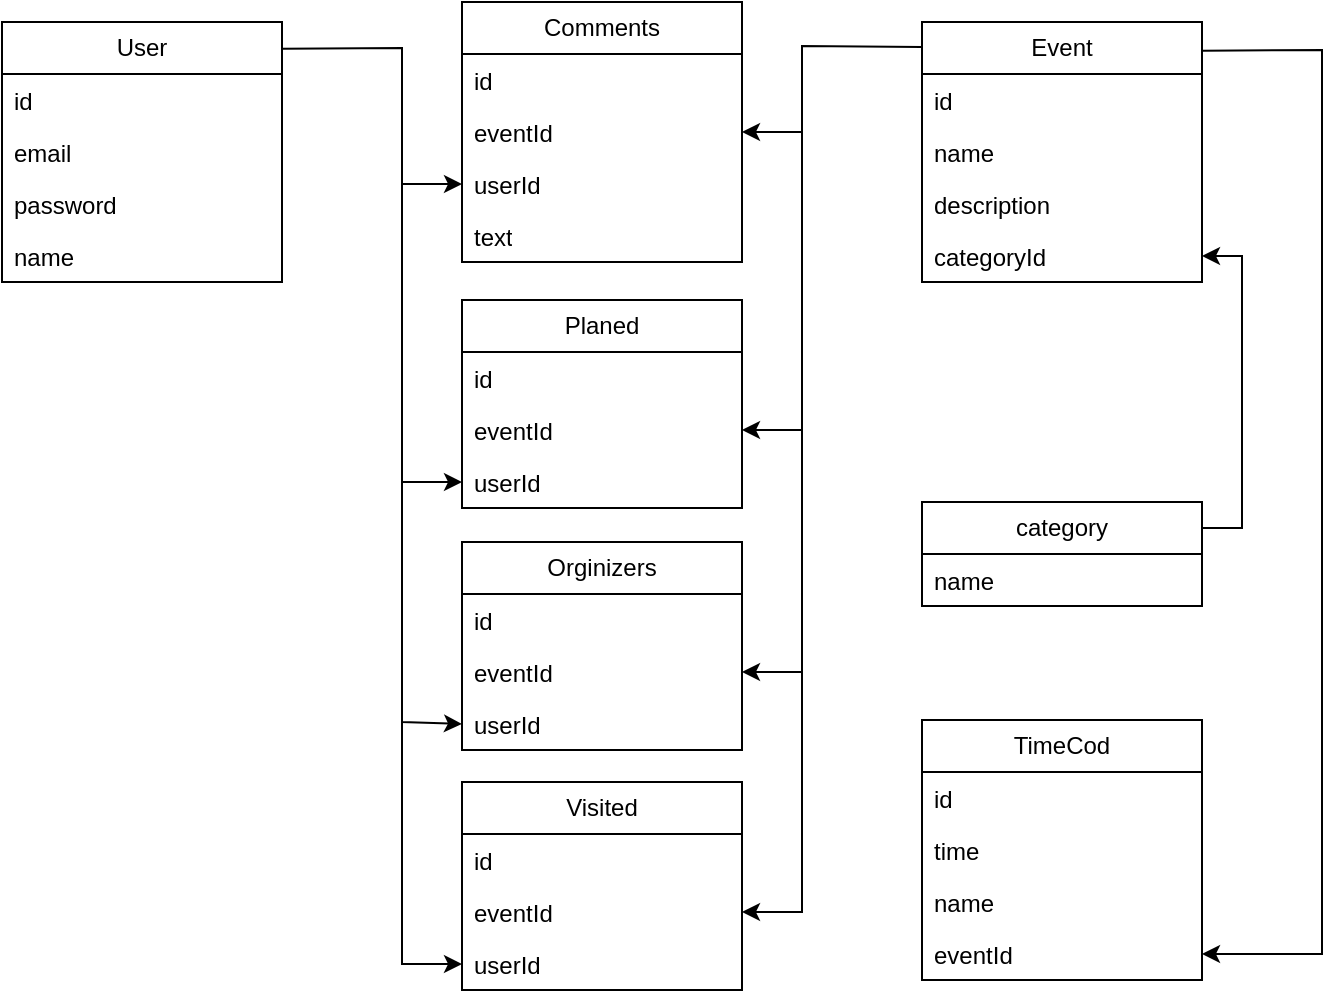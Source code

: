 <mxfile version="24.8.3">
  <diagram name="Страница — 1" id="JYPTC3Y46KfYU0Y5AOgz">
    <mxGraphModel dx="1500" dy="757" grid="1" gridSize="10" guides="1" tooltips="1" connect="1" arrows="1" fold="1" page="1" pageScale="1" pageWidth="827" pageHeight="1169" math="0" shadow="0">
      <root>
        <mxCell id="0" />
        <mxCell id="1" parent="0" />
        <mxCell id="b3jHgca0rQJ8lAjksdeN-12" value="User" style="swimlane;fontStyle=0;childLayout=stackLayout;horizontal=1;startSize=26;fillColor=none;horizontalStack=0;resizeParent=1;resizeParentMax=0;resizeLast=0;collapsible=1;marginBottom=0;whiteSpace=wrap;html=1;" vertex="1" parent="1">
          <mxGeometry x="130" y="10" width="140" height="130" as="geometry" />
        </mxCell>
        <mxCell id="b3jHgca0rQJ8lAjksdeN-13" value="id" style="text;strokeColor=none;fillColor=none;align=left;verticalAlign=top;spacingLeft=4;spacingRight=4;overflow=hidden;rotatable=0;points=[[0,0.5],[1,0.5]];portConstraint=eastwest;whiteSpace=wrap;html=1;" vertex="1" parent="b3jHgca0rQJ8lAjksdeN-12">
          <mxGeometry y="26" width="140" height="26" as="geometry" />
        </mxCell>
        <mxCell id="b3jHgca0rQJ8lAjksdeN-16" value="email" style="text;strokeColor=none;fillColor=none;align=left;verticalAlign=top;spacingLeft=4;spacingRight=4;overflow=hidden;rotatable=0;points=[[0,0.5],[1,0.5]];portConstraint=eastwest;whiteSpace=wrap;html=1;" vertex="1" parent="b3jHgca0rQJ8lAjksdeN-12">
          <mxGeometry y="52" width="140" height="26" as="geometry" />
        </mxCell>
        <mxCell id="b3jHgca0rQJ8lAjksdeN-14" value="password" style="text;strokeColor=none;fillColor=none;align=left;verticalAlign=top;spacingLeft=4;spacingRight=4;overflow=hidden;rotatable=0;points=[[0,0.5],[1,0.5]];portConstraint=eastwest;whiteSpace=wrap;html=1;" vertex="1" parent="b3jHgca0rQJ8lAjksdeN-12">
          <mxGeometry y="78" width="140" height="26" as="geometry" />
        </mxCell>
        <mxCell id="b3jHgca0rQJ8lAjksdeN-15" value="name" style="text;strokeColor=none;fillColor=none;align=left;verticalAlign=top;spacingLeft=4;spacingRight=4;overflow=hidden;rotatable=0;points=[[0,0.5],[1,0.5]];portConstraint=eastwest;whiteSpace=wrap;html=1;" vertex="1" parent="b3jHgca0rQJ8lAjksdeN-12">
          <mxGeometry y="104" width="140" height="26" as="geometry" />
        </mxCell>
        <mxCell id="b3jHgca0rQJ8lAjksdeN-17" value="Event" style="swimlane;fontStyle=0;childLayout=stackLayout;horizontal=1;startSize=26;fillColor=none;horizontalStack=0;resizeParent=1;resizeParentMax=0;resizeLast=0;collapsible=1;marginBottom=0;whiteSpace=wrap;html=1;" vertex="1" parent="1">
          <mxGeometry x="590" y="10" width="140" height="130" as="geometry" />
        </mxCell>
        <mxCell id="b3jHgca0rQJ8lAjksdeN-18" value="id" style="text;strokeColor=none;fillColor=none;align=left;verticalAlign=top;spacingLeft=4;spacingRight=4;overflow=hidden;rotatable=0;points=[[0,0.5],[1,0.5]];portConstraint=eastwest;whiteSpace=wrap;html=1;" vertex="1" parent="b3jHgca0rQJ8lAjksdeN-17">
          <mxGeometry y="26" width="140" height="26" as="geometry" />
        </mxCell>
        <mxCell id="b3jHgca0rQJ8lAjksdeN-19" value="name" style="text;strokeColor=none;fillColor=none;align=left;verticalAlign=top;spacingLeft=4;spacingRight=4;overflow=hidden;rotatable=0;points=[[0,0.5],[1,0.5]];portConstraint=eastwest;whiteSpace=wrap;html=1;" vertex="1" parent="b3jHgca0rQJ8lAjksdeN-17">
          <mxGeometry y="52" width="140" height="26" as="geometry" />
        </mxCell>
        <mxCell id="b3jHgca0rQJ8lAjksdeN-20" value="description" style="text;strokeColor=none;fillColor=none;align=left;verticalAlign=top;spacingLeft=4;spacingRight=4;overflow=hidden;rotatable=0;points=[[0,0.5],[1,0.5]];portConstraint=eastwest;whiteSpace=wrap;html=1;" vertex="1" parent="b3jHgca0rQJ8lAjksdeN-17">
          <mxGeometry y="78" width="140" height="26" as="geometry" />
        </mxCell>
        <mxCell id="b3jHgca0rQJ8lAjksdeN-22" value="categoryId" style="text;strokeColor=none;fillColor=none;align=left;verticalAlign=top;spacingLeft=4;spacingRight=4;overflow=hidden;rotatable=0;points=[[0,0.5],[1,0.5]];portConstraint=eastwest;whiteSpace=wrap;html=1;" vertex="1" parent="b3jHgca0rQJ8lAjksdeN-17">
          <mxGeometry y="104" width="140" height="26" as="geometry" />
        </mxCell>
        <mxCell id="b3jHgca0rQJ8lAjksdeN-23" value="category" style="swimlane;fontStyle=0;childLayout=stackLayout;horizontal=1;startSize=26;fillColor=none;horizontalStack=0;resizeParent=1;resizeParentMax=0;resizeLast=0;collapsible=1;marginBottom=0;whiteSpace=wrap;html=1;" vertex="1" parent="1">
          <mxGeometry x="590" y="250" width="140" height="52" as="geometry" />
        </mxCell>
        <mxCell id="b3jHgca0rQJ8lAjksdeN-24" value="name" style="text;strokeColor=none;fillColor=none;align=left;verticalAlign=top;spacingLeft=4;spacingRight=4;overflow=hidden;rotatable=0;points=[[0,0.5],[1,0.5]];portConstraint=eastwest;whiteSpace=wrap;html=1;" vertex="1" parent="b3jHgca0rQJ8lAjksdeN-23">
          <mxGeometry y="26" width="140" height="26" as="geometry" />
        </mxCell>
        <mxCell id="b3jHgca0rQJ8lAjksdeN-27" value="" style="endArrow=classic;html=1;rounded=0;exitX=1;exitY=0.25;exitDx=0;exitDy=0;entryX=1;entryY=0.5;entryDx=0;entryDy=0;" edge="1" parent="1" source="b3jHgca0rQJ8lAjksdeN-23" target="b3jHgca0rQJ8lAjksdeN-22">
          <mxGeometry width="50" height="50" relative="1" as="geometry">
            <mxPoint x="770" y="250" as="sourcePoint" />
            <mxPoint x="820" y="200" as="targetPoint" />
            <Array as="points">
              <mxPoint x="750" y="263" />
              <mxPoint x="750" y="127" />
            </Array>
          </mxGeometry>
        </mxCell>
        <mxCell id="b3jHgca0rQJ8lAjksdeN-28" value="Comments" style="swimlane;fontStyle=0;childLayout=stackLayout;horizontal=1;startSize=26;fillColor=none;horizontalStack=0;resizeParent=1;resizeParentMax=0;resizeLast=0;collapsible=1;marginBottom=0;whiteSpace=wrap;html=1;" vertex="1" parent="1">
          <mxGeometry x="360" width="140" height="130" as="geometry" />
        </mxCell>
        <mxCell id="b3jHgca0rQJ8lAjksdeN-29" value="id" style="text;strokeColor=none;fillColor=none;align=left;verticalAlign=top;spacingLeft=4;spacingRight=4;overflow=hidden;rotatable=0;points=[[0,0.5],[1,0.5]];portConstraint=eastwest;whiteSpace=wrap;html=1;" vertex="1" parent="b3jHgca0rQJ8lAjksdeN-28">
          <mxGeometry y="26" width="140" height="26" as="geometry" />
        </mxCell>
        <mxCell id="b3jHgca0rQJ8lAjksdeN-30" value="eventId" style="text;strokeColor=none;fillColor=none;align=left;verticalAlign=top;spacingLeft=4;spacingRight=4;overflow=hidden;rotatable=0;points=[[0,0.5],[1,0.5]];portConstraint=eastwest;whiteSpace=wrap;html=1;" vertex="1" parent="b3jHgca0rQJ8lAjksdeN-28">
          <mxGeometry y="52" width="140" height="26" as="geometry" />
        </mxCell>
        <mxCell id="b3jHgca0rQJ8lAjksdeN-31" value="userId" style="text;strokeColor=none;fillColor=none;align=left;verticalAlign=top;spacingLeft=4;spacingRight=4;overflow=hidden;rotatable=0;points=[[0,0.5],[1,0.5]];portConstraint=eastwest;whiteSpace=wrap;html=1;" vertex="1" parent="b3jHgca0rQJ8lAjksdeN-28">
          <mxGeometry y="78" width="140" height="26" as="geometry" />
        </mxCell>
        <mxCell id="b3jHgca0rQJ8lAjksdeN-32" value="text" style="text;strokeColor=none;fillColor=none;align=left;verticalAlign=top;spacingLeft=4;spacingRight=4;overflow=hidden;rotatable=0;points=[[0,0.5],[1,0.5]];portConstraint=eastwest;whiteSpace=wrap;html=1;" vertex="1" parent="b3jHgca0rQJ8lAjksdeN-28">
          <mxGeometry y="104" width="140" height="26" as="geometry" />
        </mxCell>
        <mxCell id="b3jHgca0rQJ8lAjksdeN-33" value="" style="endArrow=classic;html=1;rounded=0;exitX=0.998;exitY=0.103;exitDx=0;exitDy=0;exitPerimeter=0;entryX=0;entryY=0.5;entryDx=0;entryDy=0;" edge="1" parent="1" source="b3jHgca0rQJ8lAjksdeN-12" target="b3jHgca0rQJ8lAjksdeN-31">
          <mxGeometry width="50" height="50" relative="1" as="geometry">
            <mxPoint x="150" y="90" as="sourcePoint" />
            <mxPoint x="200" y="40" as="targetPoint" />
            <Array as="points">
              <mxPoint x="330" y="23" />
              <mxPoint x="330" y="91" />
            </Array>
          </mxGeometry>
        </mxCell>
        <mxCell id="b3jHgca0rQJ8lAjksdeN-34" value="" style="endArrow=classic;html=1;rounded=0;exitX=-0.001;exitY=0.096;exitDx=0;exitDy=0;exitPerimeter=0;entryX=1;entryY=0.5;entryDx=0;entryDy=0;" edge="1" parent="1" source="b3jHgca0rQJ8lAjksdeN-17" target="b3jHgca0rQJ8lAjksdeN-30">
          <mxGeometry width="50" height="50" relative="1" as="geometry">
            <mxPoint x="520" y="80" as="sourcePoint" />
            <mxPoint x="570" y="30" as="targetPoint" />
            <Array as="points">
              <mxPoint x="530" y="22" />
              <mxPoint x="530" y="65" />
            </Array>
          </mxGeometry>
        </mxCell>
        <mxCell id="b3jHgca0rQJ8lAjksdeN-39" value="Planed" style="swimlane;fontStyle=0;childLayout=stackLayout;horizontal=1;startSize=26;fillColor=none;horizontalStack=0;resizeParent=1;resizeParentMax=0;resizeLast=0;collapsible=1;marginBottom=0;whiteSpace=wrap;html=1;" vertex="1" parent="1">
          <mxGeometry x="360" y="149" width="140" height="104" as="geometry" />
        </mxCell>
        <mxCell id="b3jHgca0rQJ8lAjksdeN-40" value="id" style="text;strokeColor=none;fillColor=none;align=left;verticalAlign=top;spacingLeft=4;spacingRight=4;overflow=hidden;rotatable=0;points=[[0,0.5],[1,0.5]];portConstraint=eastwest;whiteSpace=wrap;html=1;" vertex="1" parent="b3jHgca0rQJ8lAjksdeN-39">
          <mxGeometry y="26" width="140" height="26" as="geometry" />
        </mxCell>
        <mxCell id="b3jHgca0rQJ8lAjksdeN-41" value="eventId" style="text;strokeColor=none;fillColor=none;align=left;verticalAlign=top;spacingLeft=4;spacingRight=4;overflow=hidden;rotatable=0;points=[[0,0.5],[1,0.5]];portConstraint=eastwest;whiteSpace=wrap;html=1;" vertex="1" parent="b3jHgca0rQJ8lAjksdeN-39">
          <mxGeometry y="52" width="140" height="26" as="geometry" />
        </mxCell>
        <mxCell id="b3jHgca0rQJ8lAjksdeN-42" value="userId" style="text;strokeColor=none;fillColor=none;align=left;verticalAlign=top;spacingLeft=4;spacingRight=4;overflow=hidden;rotatable=0;points=[[0,0.5],[1,0.5]];portConstraint=eastwest;whiteSpace=wrap;html=1;" vertex="1" parent="b3jHgca0rQJ8lAjksdeN-39">
          <mxGeometry y="78" width="140" height="26" as="geometry" />
        </mxCell>
        <mxCell id="b3jHgca0rQJ8lAjksdeN-44" value="" style="endArrow=classic;html=1;rounded=0;entryX=0;entryY=0.5;entryDx=0;entryDy=0;" edge="1" parent="1" target="b3jHgca0rQJ8lAjksdeN-42">
          <mxGeometry width="50" height="50" relative="1" as="geometry">
            <mxPoint x="330" y="91" as="sourcePoint" />
            <mxPoint x="330" y="160" as="targetPoint" />
            <Array as="points">
              <mxPoint x="330" y="240" />
            </Array>
          </mxGeometry>
        </mxCell>
        <mxCell id="b3jHgca0rQJ8lAjksdeN-45" value="" style="endArrow=classic;html=1;rounded=0;entryX=1;entryY=0.5;entryDx=0;entryDy=0;" edge="1" parent="1" target="b3jHgca0rQJ8lAjksdeN-41">
          <mxGeometry width="50" height="50" relative="1" as="geometry">
            <mxPoint x="530" y="60" as="sourcePoint" />
            <mxPoint x="530" y="150" as="targetPoint" />
            <Array as="points">
              <mxPoint x="530" y="214" />
            </Array>
          </mxGeometry>
        </mxCell>
        <mxCell id="b3jHgca0rQJ8lAjksdeN-46" value="Orginizers" style="swimlane;fontStyle=0;childLayout=stackLayout;horizontal=1;startSize=26;fillColor=none;horizontalStack=0;resizeParent=1;resizeParentMax=0;resizeLast=0;collapsible=1;marginBottom=0;whiteSpace=wrap;html=1;" vertex="1" parent="1">
          <mxGeometry x="360" y="270" width="140" height="104" as="geometry" />
        </mxCell>
        <mxCell id="b3jHgca0rQJ8lAjksdeN-47" value="id" style="text;strokeColor=none;fillColor=none;align=left;verticalAlign=top;spacingLeft=4;spacingRight=4;overflow=hidden;rotatable=0;points=[[0,0.5],[1,0.5]];portConstraint=eastwest;whiteSpace=wrap;html=1;" vertex="1" parent="b3jHgca0rQJ8lAjksdeN-46">
          <mxGeometry y="26" width="140" height="26" as="geometry" />
        </mxCell>
        <mxCell id="b3jHgca0rQJ8lAjksdeN-48" value="eventId" style="text;strokeColor=none;fillColor=none;align=left;verticalAlign=top;spacingLeft=4;spacingRight=4;overflow=hidden;rotatable=0;points=[[0,0.5],[1,0.5]];portConstraint=eastwest;whiteSpace=wrap;html=1;" vertex="1" parent="b3jHgca0rQJ8lAjksdeN-46">
          <mxGeometry y="52" width="140" height="26" as="geometry" />
        </mxCell>
        <mxCell id="b3jHgca0rQJ8lAjksdeN-49" value="userId" style="text;strokeColor=none;fillColor=none;align=left;verticalAlign=top;spacingLeft=4;spacingRight=4;overflow=hidden;rotatable=0;points=[[0,0.5],[1,0.5]];portConstraint=eastwest;whiteSpace=wrap;html=1;" vertex="1" parent="b3jHgca0rQJ8lAjksdeN-46">
          <mxGeometry y="78" width="140" height="26" as="geometry" />
        </mxCell>
        <mxCell id="b3jHgca0rQJ8lAjksdeN-50" value="" style="endArrow=classic;html=1;rounded=0;entryX=0;entryY=0.5;entryDx=0;entryDy=0;" edge="1" parent="1" target="b3jHgca0rQJ8lAjksdeN-49">
          <mxGeometry width="50" height="50" relative="1" as="geometry">
            <mxPoint x="330" y="240" as="sourcePoint" />
            <mxPoint x="360" y="280" as="targetPoint" />
            <Array as="points">
              <mxPoint x="330" y="360" />
            </Array>
          </mxGeometry>
        </mxCell>
        <mxCell id="b3jHgca0rQJ8lAjksdeN-51" value="" style="endArrow=classic;html=1;rounded=0;entryX=1;entryY=0.5;entryDx=0;entryDy=0;" edge="1" parent="1" target="b3jHgca0rQJ8lAjksdeN-48">
          <mxGeometry width="50" height="50" relative="1" as="geometry">
            <mxPoint x="530" y="210" as="sourcePoint" />
            <mxPoint x="550" y="270" as="targetPoint" />
            <Array as="points">
              <mxPoint x="530" y="335" />
            </Array>
          </mxGeometry>
        </mxCell>
        <mxCell id="b3jHgca0rQJ8lAjksdeN-53" value="Visited" style="swimlane;fontStyle=0;childLayout=stackLayout;horizontal=1;startSize=26;fillColor=none;horizontalStack=0;resizeParent=1;resizeParentMax=0;resizeLast=0;collapsible=1;marginBottom=0;whiteSpace=wrap;html=1;" vertex="1" parent="1">
          <mxGeometry x="360" y="390" width="140" height="104" as="geometry" />
        </mxCell>
        <mxCell id="b3jHgca0rQJ8lAjksdeN-54" value="id" style="text;strokeColor=none;fillColor=none;align=left;verticalAlign=top;spacingLeft=4;spacingRight=4;overflow=hidden;rotatable=0;points=[[0,0.5],[1,0.5]];portConstraint=eastwest;whiteSpace=wrap;html=1;" vertex="1" parent="b3jHgca0rQJ8lAjksdeN-53">
          <mxGeometry y="26" width="140" height="26" as="geometry" />
        </mxCell>
        <mxCell id="b3jHgca0rQJ8lAjksdeN-55" value="eventId" style="text;strokeColor=none;fillColor=none;align=left;verticalAlign=top;spacingLeft=4;spacingRight=4;overflow=hidden;rotatable=0;points=[[0,0.5],[1,0.5]];portConstraint=eastwest;whiteSpace=wrap;html=1;" vertex="1" parent="b3jHgca0rQJ8lAjksdeN-53">
          <mxGeometry y="52" width="140" height="26" as="geometry" />
        </mxCell>
        <mxCell id="b3jHgca0rQJ8lAjksdeN-56" value="userId" style="text;strokeColor=none;fillColor=none;align=left;verticalAlign=top;spacingLeft=4;spacingRight=4;overflow=hidden;rotatable=0;points=[[0,0.5],[1,0.5]];portConstraint=eastwest;whiteSpace=wrap;html=1;" vertex="1" parent="b3jHgca0rQJ8lAjksdeN-53">
          <mxGeometry y="78" width="140" height="26" as="geometry" />
        </mxCell>
        <mxCell id="b3jHgca0rQJ8lAjksdeN-57" value="" style="endArrow=classic;html=1;rounded=0;entryX=0;entryY=0.5;entryDx=0;entryDy=0;" edge="1" parent="1" target="b3jHgca0rQJ8lAjksdeN-56">
          <mxGeometry width="50" height="50" relative="1" as="geometry">
            <mxPoint x="330" y="360" as="sourcePoint" />
            <mxPoint x="160" y="370" as="targetPoint" />
            <Array as="points">
              <mxPoint x="330" y="481" />
            </Array>
          </mxGeometry>
        </mxCell>
        <mxCell id="b3jHgca0rQJ8lAjksdeN-58" value="" style="endArrow=classic;html=1;rounded=0;entryX=1;entryY=0.5;entryDx=0;entryDy=0;" edge="1" parent="1" target="b3jHgca0rQJ8lAjksdeN-55">
          <mxGeometry width="50" height="50" relative="1" as="geometry">
            <mxPoint x="530" y="335" as="sourcePoint" />
            <mxPoint x="580" y="380" as="targetPoint" />
            <Array as="points">
              <mxPoint x="530" y="455" />
            </Array>
          </mxGeometry>
        </mxCell>
        <mxCell id="b3jHgca0rQJ8lAjksdeN-59" value="TimeCod" style="swimlane;fontStyle=0;childLayout=stackLayout;horizontal=1;startSize=26;fillColor=none;horizontalStack=0;resizeParent=1;resizeParentMax=0;resizeLast=0;collapsible=1;marginBottom=0;whiteSpace=wrap;html=1;" vertex="1" parent="1">
          <mxGeometry x="590" y="359" width="140" height="130" as="geometry" />
        </mxCell>
        <mxCell id="b3jHgca0rQJ8lAjksdeN-61" value="id" style="text;strokeColor=none;fillColor=none;align=left;verticalAlign=top;spacingLeft=4;spacingRight=4;overflow=hidden;rotatable=0;points=[[0,0.5],[1,0.5]];portConstraint=eastwest;whiteSpace=wrap;html=1;" vertex="1" parent="b3jHgca0rQJ8lAjksdeN-59">
          <mxGeometry y="26" width="140" height="26" as="geometry" />
        </mxCell>
        <mxCell id="b3jHgca0rQJ8lAjksdeN-62" value="time" style="text;strokeColor=none;fillColor=none;align=left;verticalAlign=top;spacingLeft=4;spacingRight=4;overflow=hidden;rotatable=0;points=[[0,0.5],[1,0.5]];portConstraint=eastwest;whiteSpace=wrap;html=1;" vertex="1" parent="b3jHgca0rQJ8lAjksdeN-59">
          <mxGeometry y="52" width="140" height="26" as="geometry" />
        </mxCell>
        <mxCell id="b3jHgca0rQJ8lAjksdeN-63" value="name" style="text;strokeColor=none;fillColor=none;align=left;verticalAlign=top;spacingLeft=4;spacingRight=4;overflow=hidden;rotatable=0;points=[[0,0.5],[1,0.5]];portConstraint=eastwest;whiteSpace=wrap;html=1;" vertex="1" parent="b3jHgca0rQJ8lAjksdeN-59">
          <mxGeometry y="78" width="140" height="26" as="geometry" />
        </mxCell>
        <mxCell id="b3jHgca0rQJ8lAjksdeN-64" value="eventId" style="text;strokeColor=none;fillColor=none;align=left;verticalAlign=top;spacingLeft=4;spacingRight=4;overflow=hidden;rotatable=0;points=[[0,0.5],[1,0.5]];portConstraint=eastwest;whiteSpace=wrap;html=1;" vertex="1" parent="b3jHgca0rQJ8lAjksdeN-59">
          <mxGeometry y="104" width="140" height="26" as="geometry" />
        </mxCell>
        <mxCell id="b3jHgca0rQJ8lAjksdeN-65" value="" style="endArrow=classic;html=1;rounded=0;exitX=1.001;exitY=0.111;exitDx=0;exitDy=0;exitPerimeter=0;entryX=1;entryY=0.5;entryDx=0;entryDy=0;" edge="1" parent="1" source="b3jHgca0rQJ8lAjksdeN-17" target="b3jHgca0rQJ8lAjksdeN-64">
          <mxGeometry width="50" height="50" relative="1" as="geometry">
            <mxPoint x="900" y="90" as="sourcePoint" />
            <mxPoint x="950" y="40" as="targetPoint" />
            <Array as="points">
              <mxPoint x="790" y="24" />
              <mxPoint x="790" y="476" />
            </Array>
          </mxGeometry>
        </mxCell>
      </root>
    </mxGraphModel>
  </diagram>
</mxfile>

